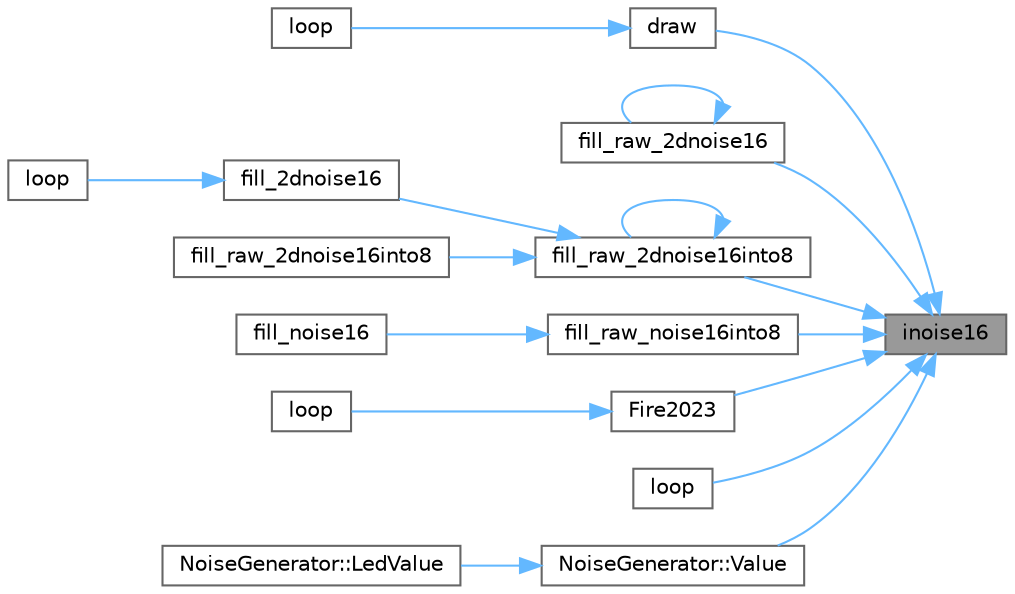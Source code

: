 digraph "inoise16"
{
 // INTERACTIVE_SVG=YES
 // LATEX_PDF_SIZE
  bgcolor="transparent";
  edge [fontname=Helvetica,fontsize=10,labelfontname=Helvetica,labelfontsize=10];
  node [fontname=Helvetica,fontsize=10,shape=box,height=0.2,width=0.4];
  rankdir="RL";
  Node1 [id="Node000001",label="inoise16",height=0.2,width=0.4,color="gray40", fillcolor="grey60", style="filled", fontcolor="black",tooltip="16-bit, fixed point implementation of Perlin's noise."];
  Node1 -> Node2 [id="edge1_Node000001_Node000002",dir="back",color="steelblue1",style="solid",tooltip=" "];
  Node2 [id="Node000002",label="draw",height=0.2,width=0.4,color="grey40", fillcolor="white", style="filled",URL="$d3/dac/_fx_noise_ring_8ino_a7a1cdb28d8d83f314435a3a1dc13f17f.html#a7a1cdb28d8d83f314435a3a1dc13f17f",tooltip=" "];
  Node2 -> Node3 [id="edge2_Node000002_Node000003",dir="back",color="steelblue1",style="solid",tooltip=" "];
  Node3 [id="Node000003",label="loop",height=0.2,width=0.4,color="grey40", fillcolor="white", style="filled",URL="$d3/dac/_fx_noise_ring_8ino_afe461d27b9c48d5921c00d521181f12f.html#afe461d27b9c48d5921c00d521181f12f",tooltip=" "];
  Node1 -> Node4 [id="edge3_Node000001_Node000004",dir="back",color="steelblue1",style="solid",tooltip=" "];
  Node4 [id="Node000004",label="fill_raw_2dnoise16",height=0.2,width=0.4,color="grey40", fillcolor="white", style="filled",URL="$de/da4/group___noise_fill_ga8fdd92f7a3a96d6f131300cc79c933f6.html#ga8fdd92f7a3a96d6f131300cc79c933f6",tooltip="Fill a 2D 16-bit buffer with noise, using inoise16()"];
  Node4 -> Node4 [id="edge4_Node000004_Node000004",dir="back",color="steelblue1",style="solid",tooltip=" "];
  Node1 -> Node5 [id="edge5_Node000001_Node000005",dir="back",color="steelblue1",style="solid",tooltip=" "];
  Node5 [id="Node000005",label="fill_raw_2dnoise16into8",height=0.2,width=0.4,color="grey40", fillcolor="white", style="filled",URL="$de/da4/group___noise_fill_ga20a2ff725bc56666c206d54deb372586.html#ga20a2ff725bc56666c206d54deb372586",tooltip="Fill a 2D 8-bit buffer with noise, using inoise16()"];
  Node5 -> Node6 [id="edge6_Node000005_Node000006",dir="back",color="steelblue1",style="solid",tooltip=" "];
  Node6 [id="Node000006",label="fill_2dnoise16",height=0.2,width=0.4,color="grey40", fillcolor="white", style="filled",URL="$de/da4/group___noise_fill_ga714a0f305e385a60d81a40d1f98b53fc.html#ga714a0f305e385a60d81a40d1f98b53fc",tooltip="Fill an LED matrix with random colors, using 16-bit noise."];
  Node6 -> Node7 [id="edge7_Node000006_Node000007",dir="back",color="steelblue1",style="solid",tooltip=" "];
  Node7 [id="Node000007",label="loop",height=0.2,width=0.4,color="grey40", fillcolor="white", style="filled",URL="$d7/ddc/_noise_playground_8ino_afe461d27b9c48d5921c00d521181f12f.html#afe461d27b9c48d5921c00d521181f12f",tooltip=" "];
  Node5 -> Node5 [id="edge8_Node000005_Node000005",dir="back",color="steelblue1",style="solid",tooltip=" "];
  Node5 -> Node8 [id="edge9_Node000005_Node000008",dir="back",color="steelblue1",style="solid",tooltip=" "];
  Node8 [id="Node000008",label="fill_raw_2dnoise16into8",height=0.2,width=0.4,color="grey40", fillcolor="white", style="filled",URL="$d6/de8/noise_8cpp_a46bde35765a7eddbd1049fe49429e94e.html#a46bde35765a7eddbd1049fe49429e94e",tooltip=" "];
  Node1 -> Node9 [id="edge10_Node000001_Node000009",dir="back",color="steelblue1",style="solid",tooltip=" "];
  Node9 [id="Node000009",label="fill_raw_noise16into8",height=0.2,width=0.4,color="grey40", fillcolor="white", style="filled",URL="$de/da4/group___noise_fill_ga9db885e8cd887367fbf17e70f7d6b7fd.html#ga9db885e8cd887367fbf17e70f7d6b7fd",tooltip="Fill a 1D 8-bit buffer with noise, using inoise16()"];
  Node9 -> Node10 [id="edge11_Node000009_Node000010",dir="back",color="steelblue1",style="solid",tooltip=" "];
  Node10 [id="Node000010",label="fill_noise16",height=0.2,width=0.4,color="grey40", fillcolor="white", style="filled",URL="$de/da4/group___noise_fill_ga8bf5ab0f87a6bb79204754ef2a62f960.html#ga8bf5ab0f87a6bb79204754ef2a62f960",tooltip="Fill an LED array with random colors, using 16-bit noise."];
  Node1 -> Node11 [id="edge12_Node000001_Node000011",dir="back",color="steelblue1",style="solid",tooltip=" "];
  Node11 [id="Node000011",label="Fire2023",height=0.2,width=0.4,color="grey40", fillcolor="white", style="filled",URL="$d8/d2c/_fire2023_8ino_abe327b12b434120ecf20ae3f46800983.html#abe327b12b434120ecf20ae3f46800983",tooltip=" "];
  Node11 -> Node12 [id="edge13_Node000011_Node000012",dir="back",color="steelblue1",style="solid",tooltip=" "];
  Node12 [id="Node000012",label="loop",height=0.2,width=0.4,color="grey40", fillcolor="white", style="filled",URL="$d8/d2c/_fire2023_8ino_afe461d27b9c48d5921c00d521181f12f.html#afe461d27b9c48d5921c00d521181f12f",tooltip=" "];
  Node1 -> Node13 [id="edge14_Node000001_Node000013",dir="back",color="steelblue1",style="solid",tooltip=" "];
  Node13 [id="Node000013",label="loop",height=0.2,width=0.4,color="grey40", fillcolor="white", style="filled",URL="$db/d0d/_r_g_b_w_8ino_afe461d27b9c48d5921c00d521181f12f.html#afe461d27b9c48d5921c00d521181f12f",tooltip=" "];
  Node1 -> Node14 [id="edge15_Node000001_Node000014",dir="back",color="steelblue1",style="solid",tooltip=" "];
  Node14 [id="Node000014",label="NoiseGenerator::Value",height=0.2,width=0.4,color="grey40", fillcolor="white", style="filled",URL="$da/d7a/struct_noise_generator_addecf502634007f361b656342ffd1621.html#addecf502634007f361b656342ffd1621",tooltip=" "];
  Node14 -> Node15 [id="edge16_Node000014_Node000015",dir="back",color="steelblue1",style="solid",tooltip=" "];
  Node15 [id="Node000015",label="NoiseGenerator::LedValue",height=0.2,width=0.4,color="grey40", fillcolor="white", style="filled",URL="$da/d7a/struct_noise_generator_a62be308aab8c1d496976934e35bf648b.html#a62be308aab8c1d496976934e35bf648b",tooltip=" "];
}
